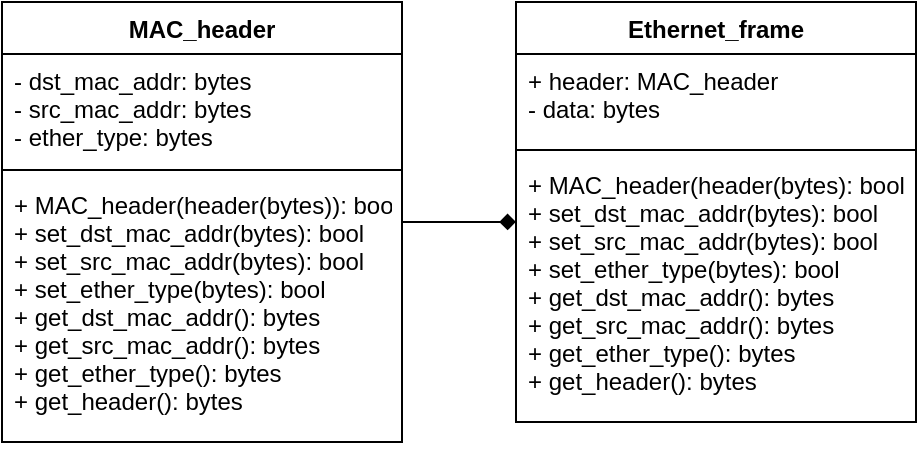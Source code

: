 <mxfile version="13.8.8" type="github">
  <diagram name="Page-1" id="74e2e168-ea6b-b213-b513-2b3c1d86103e">
    <mxGraphModel dx="1422" dy="762" grid="1" gridSize="10" guides="1" tooltips="1" connect="1" arrows="1" fold="1" page="1" pageScale="1" pageWidth="1654" pageHeight="2336" background="#ffffff" math="0" shadow="0">
      <root>
        <mxCell id="0" />
        <mxCell id="1" parent="0" />
        <mxCell id="7KSfrxkdd9NyB386JCqg-15" style="edgeStyle=orthogonalEdgeStyle;rounded=0;orthogonalLoop=1;jettySize=auto;html=1;entryX=0;entryY=0.242;entryDx=0;entryDy=0;entryPerimeter=0;endArrow=diamond;endFill=1;" edge="1" parent="1" source="7KSfrxkdd9NyB386JCqg-7" target="7KSfrxkdd9NyB386JCqg-14">
          <mxGeometry relative="1" as="geometry" />
        </mxCell>
        <mxCell id="7KSfrxkdd9NyB386JCqg-7" value="MAC_header" style="swimlane;fontStyle=1;align=center;verticalAlign=top;childLayout=stackLayout;horizontal=1;startSize=26;horizontalStack=0;resizeParent=1;resizeParentMax=0;resizeLast=0;collapsible=1;marginBottom=0;" vertex="1" parent="1">
          <mxGeometry x="370" y="2020" width="200" height="220" as="geometry" />
        </mxCell>
        <mxCell id="7KSfrxkdd9NyB386JCqg-8" value="- dst_mac_addr: bytes&#xa;- src_mac_addr: bytes&#xa;- ether_type: bytes" style="text;strokeColor=none;fillColor=none;align=left;verticalAlign=top;spacingLeft=4;spacingRight=4;overflow=hidden;rotatable=0;points=[[0,0.5],[1,0.5]];portConstraint=eastwest;" vertex="1" parent="7KSfrxkdd9NyB386JCqg-7">
          <mxGeometry y="26" width="200" height="54" as="geometry" />
        </mxCell>
        <mxCell id="7KSfrxkdd9NyB386JCqg-9" value="" style="line;strokeWidth=1;fillColor=none;align=left;verticalAlign=middle;spacingTop=-1;spacingLeft=3;spacingRight=3;rotatable=0;labelPosition=right;points=[];portConstraint=eastwest;" vertex="1" parent="7KSfrxkdd9NyB386JCqg-7">
          <mxGeometry y="80" width="200" height="8" as="geometry" />
        </mxCell>
        <mxCell id="7KSfrxkdd9NyB386JCqg-10" value="+ MAC_header(header(bytes)): bool&#xa;+ set_dst_mac_addr(bytes): bool&#xa;+ set_src_mac_addr(bytes): bool&#xa;+ set_ether_type(bytes): bool&#xa;+ get_dst_mac_addr(): bytes&#xa;+ get_src_mac_addr(): bytes&#xa;+ get_ether_type(): bytes&#xa;+ get_header(): bytes" style="text;strokeColor=none;fillColor=none;align=left;verticalAlign=top;spacingLeft=4;spacingRight=4;overflow=hidden;rotatable=0;points=[[0,0.5],[1,0.5]];portConstraint=eastwest;" vertex="1" parent="7KSfrxkdd9NyB386JCqg-7">
          <mxGeometry y="88" width="200" height="132" as="geometry" />
        </mxCell>
        <mxCell id="7KSfrxkdd9NyB386JCqg-11" value="Ethernet_frame" style="swimlane;fontStyle=1;align=center;verticalAlign=top;childLayout=stackLayout;horizontal=1;startSize=26;horizontalStack=0;resizeParent=1;resizeParentMax=0;resizeLast=0;collapsible=1;marginBottom=0;" vertex="1" parent="1">
          <mxGeometry x="627" y="2020" width="200" height="210" as="geometry" />
        </mxCell>
        <mxCell id="7KSfrxkdd9NyB386JCqg-12" value="+ header: MAC_header&#xa;- data: bytes" style="text;strokeColor=none;fillColor=none;align=left;verticalAlign=top;spacingLeft=4;spacingRight=4;overflow=hidden;rotatable=0;points=[[0,0.5],[1,0.5]];portConstraint=eastwest;" vertex="1" parent="7KSfrxkdd9NyB386JCqg-11">
          <mxGeometry y="26" width="200" height="44" as="geometry" />
        </mxCell>
        <mxCell id="7KSfrxkdd9NyB386JCqg-13" value="" style="line;strokeWidth=1;fillColor=none;align=left;verticalAlign=middle;spacingTop=-1;spacingLeft=3;spacingRight=3;rotatable=0;labelPosition=right;points=[];portConstraint=eastwest;" vertex="1" parent="7KSfrxkdd9NyB386JCqg-11">
          <mxGeometry y="70" width="200" height="8" as="geometry" />
        </mxCell>
        <mxCell id="7KSfrxkdd9NyB386JCqg-14" value="+ MAC_header(header(bytes): bool&#xa;+ set_dst_mac_addr(bytes): bool&#xa;+ set_src_mac_addr(bytes): bool&#xa;+ set_ether_type(bytes): bool&#xa;+ get_dst_mac_addr(): bytes&#xa;+ get_src_mac_addr(): bytes&#xa;+ get_ether_type(): bytes&#xa;+ get_header(): bytes" style="text;strokeColor=none;fillColor=none;align=left;verticalAlign=top;spacingLeft=4;spacingRight=4;overflow=hidden;rotatable=0;points=[[0,0.5],[1,0.5]];portConstraint=eastwest;" vertex="1" parent="7KSfrxkdd9NyB386JCqg-11">
          <mxGeometry y="78" width="200" height="132" as="geometry" />
        </mxCell>
      </root>
    </mxGraphModel>
  </diagram>
</mxfile>
